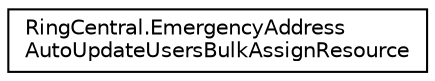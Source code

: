 digraph "Graphical Class Hierarchy"
{
 // LATEX_PDF_SIZE
  edge [fontname="Helvetica",fontsize="10",labelfontname="Helvetica",labelfontsize="10"];
  node [fontname="Helvetica",fontsize="10",shape=record];
  rankdir="LR";
  Node0 [label="RingCentral.EmergencyAddress\lAutoUpdateUsersBulkAssignResource",height=0.2,width=0.4,color="black", fillcolor="white", style="filled",URL="$classRingCentral_1_1EmergencyAddressAutoUpdateUsersBulkAssignResource.html",tooltip=" "];
}
